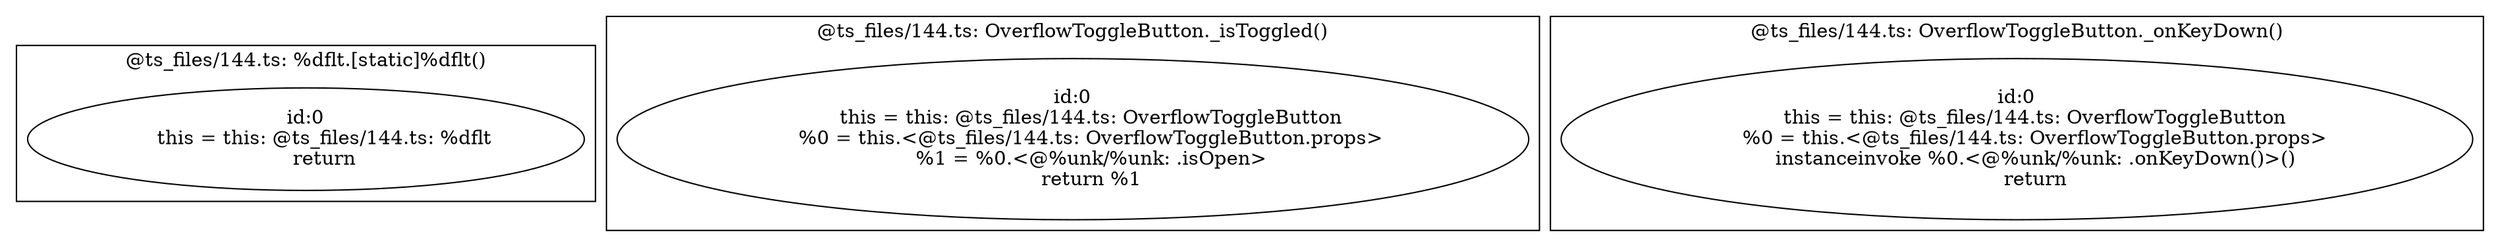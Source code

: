 digraph "144.ts" {
subgraph "cluster_@ts_files/144.ts: %dflt.[static]%dflt()" {
  label="@ts_files/144.ts: %dflt.[static]%dflt()";
  Node33730 [label="id:0
      this = this: @ts_files/144.ts: %dflt
      return"];
}
subgraph "cluster_@ts_files/144.ts: OverflowToggleButton._isToggled()" {
  label="@ts_files/144.ts: OverflowToggleButton._isToggled()";
  Node47380 [label="id:0
      this = this: @ts_files/144.ts: OverflowToggleButton
      %0 = this.<@ts_files/144.ts: OverflowToggleButton.props>
      %1 = %0.<@%unk/%unk: .isOpen>
      return %1"];
}
subgraph "cluster_@ts_files/144.ts: OverflowToggleButton._onKeyDown()" {
  label="@ts_files/144.ts: OverflowToggleButton._onKeyDown()";
  Node47340 [label="id:0
      this = this: @ts_files/144.ts: OverflowToggleButton
      %0 = this.<@ts_files/144.ts: OverflowToggleButton.props>
      instanceinvoke %0.<@%unk/%unk: .onKeyDown()>()
      return"];
}
}
